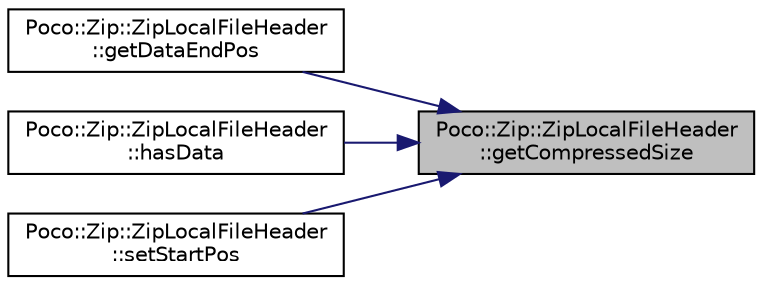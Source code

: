 digraph "Poco::Zip::ZipLocalFileHeader::getCompressedSize"
{
 // LATEX_PDF_SIZE
  edge [fontname="Helvetica",fontsize="10",labelfontname="Helvetica",labelfontsize="10"];
  node [fontname="Helvetica",fontsize="10",shape=record];
  rankdir="RL";
  Node1 [label="Poco::Zip::ZipLocalFileHeader\l::getCompressedSize",height=0.2,width=0.4,color="black", fillcolor="grey75", style="filled", fontcolor="black",tooltip=" "];
  Node1 -> Node2 [dir="back",color="midnightblue",fontsize="10",style="solid"];
  Node2 [label="Poco::Zip::ZipLocalFileHeader\l::getDataEndPos",height=0.2,width=0.4,color="black", fillcolor="white", style="filled",URL="$classPoco_1_1Zip_1_1ZipLocalFileHeader.html#acf9e0f497ae2be262f3b6492d10ac1d2",tooltip="Returns the streamoffset for the very first byte of data. Will be equal to DataEndPos if no data pres..."];
  Node1 -> Node3 [dir="back",color="midnightblue",fontsize="10",style="solid"];
  Node3 [label="Poco::Zip::ZipLocalFileHeader\l::hasData",height=0.2,width=0.4,color="black", fillcolor="white", style="filled",URL="$classPoco_1_1Zip_1_1ZipLocalFileHeader.html#a9207f246264f3223db65ac85e81b9551",tooltip=" "];
  Node1 -> Node4 [dir="back",color="midnightblue",fontsize="10",style="solid"];
  Node4 [label="Poco::Zip::ZipLocalFileHeader\l::setStartPos",height=0.2,width=0.4,color="black", fillcolor="white", style="filled",URL="$classPoco_1_1Zip_1_1ZipLocalFileHeader.html#a11a606071a5e23bf4881f658237aa271",tooltip="Returns the total size of the header including filename + extra field size."];
}
